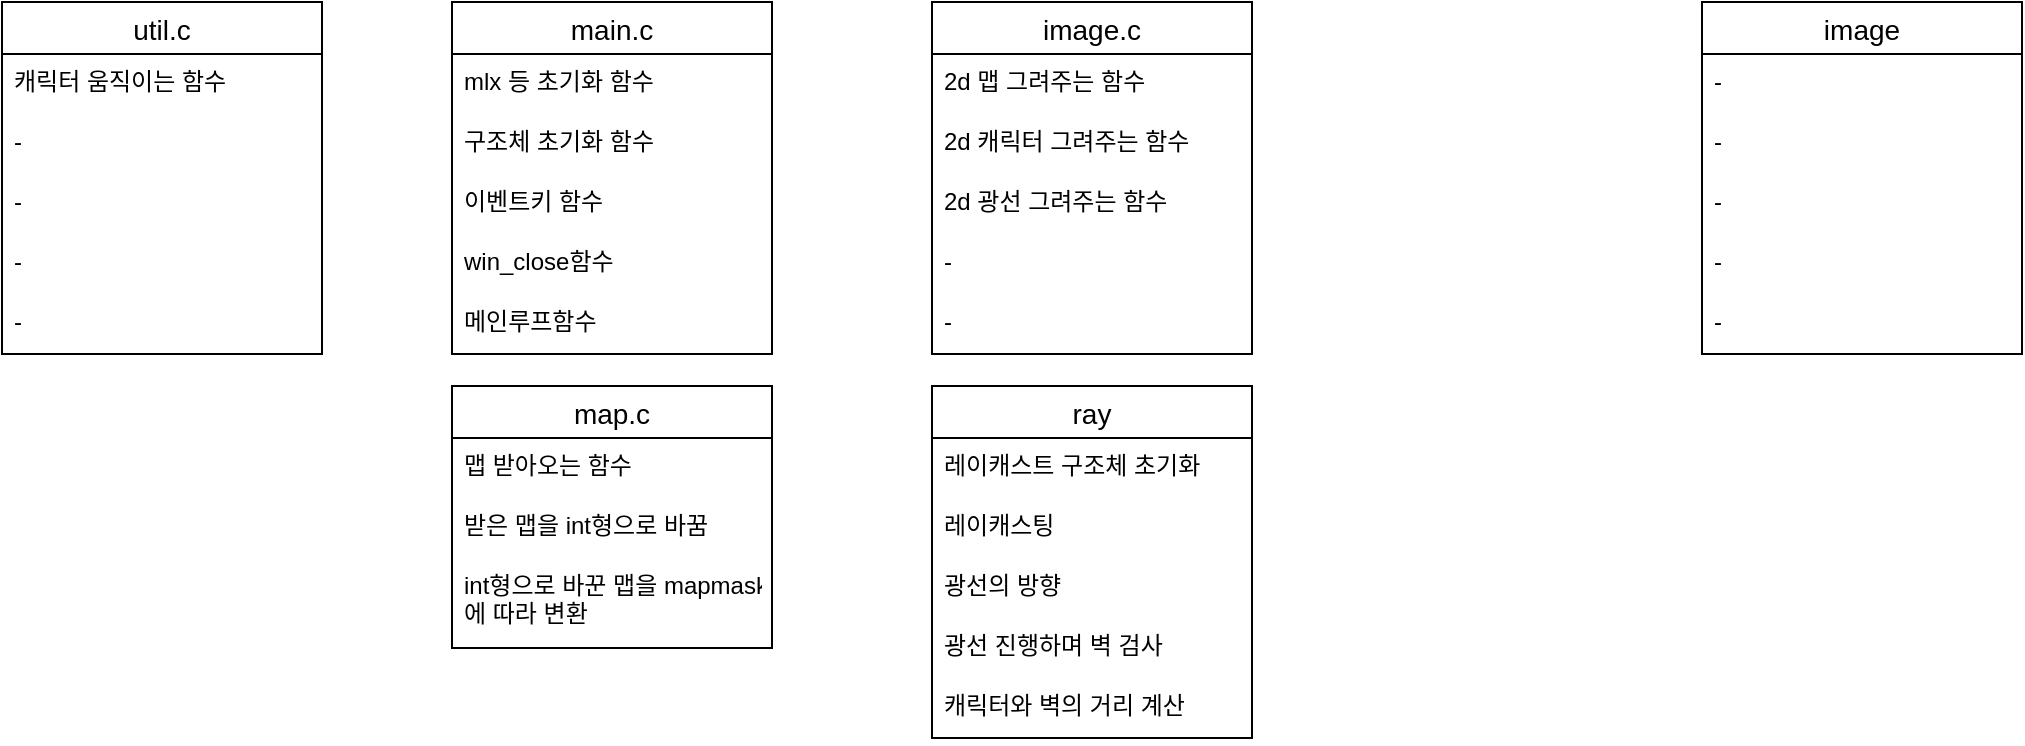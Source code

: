 <mxfile version="14.2.2" type="github">
  <diagram name="Page-1" id="e56a1550-8fbb-45ad-956c-1786394a9013">
    <mxGraphModel dx="1298" dy="722" grid="1" gridSize="1" guides="1" tooltips="1" connect="1" arrows="1" fold="1" page="1" pageScale="1" pageWidth="3300" pageHeight="2339" background="#ffffff" math="0" shadow="0">
      <root>
        <mxCell id="0" />
        <mxCell id="1" parent="0" />
        <mxCell id="uAMPDl_Nky-WzL86phEE-77" value="main.c" style="swimlane;fontStyle=0;childLayout=stackLayout;horizontal=1;startSize=26;horizontalStack=0;resizeParent=1;resizeParentMax=0;resizeLast=0;collapsible=1;marginBottom=0;align=center;fontSize=14;fillColor=#FFFFFF;" vertex="1" parent="1">
          <mxGeometry x="1632" y="560" width="160" height="176" as="geometry" />
        </mxCell>
        <mxCell id="uAMPDl_Nky-WzL86phEE-80" value="mlx 등 초기화 함수" style="text;strokeColor=none;fillColor=none;spacingLeft=4;spacingRight=4;overflow=hidden;rotatable=0;points=[[0,0.5],[1,0.5]];portConstraint=eastwest;fontSize=12;" vertex="1" parent="uAMPDl_Nky-WzL86phEE-77">
          <mxGeometry y="26" width="160" height="30" as="geometry" />
        </mxCell>
        <mxCell id="uAMPDl_Nky-WzL86phEE-78" value="구조체 초기화 함수" style="text;strokeColor=none;fillColor=none;spacingLeft=4;spacingRight=4;overflow=hidden;rotatable=0;points=[[0,0.5],[1,0.5]];portConstraint=eastwest;fontSize=12;" vertex="1" parent="uAMPDl_Nky-WzL86phEE-77">
          <mxGeometry y="56" width="160" height="30" as="geometry" />
        </mxCell>
        <mxCell id="uAMPDl_Nky-WzL86phEE-79" value="이벤트키 함수" style="text;strokeColor=none;fillColor=none;spacingLeft=4;spacingRight=4;overflow=hidden;rotatable=0;points=[[0,0.5],[1,0.5]];portConstraint=eastwest;fontSize=12;" vertex="1" parent="uAMPDl_Nky-WzL86phEE-77">
          <mxGeometry y="86" width="160" height="30" as="geometry" />
        </mxCell>
        <mxCell id="uAMPDl_Nky-WzL86phEE-85" value="win_close함수" style="text;strokeColor=none;fillColor=none;spacingLeft=4;spacingRight=4;overflow=hidden;rotatable=0;points=[[0,0.5],[1,0.5]];portConstraint=eastwest;fontSize=12;" vertex="1" parent="uAMPDl_Nky-WzL86phEE-77">
          <mxGeometry y="116" width="160" height="30" as="geometry" />
        </mxCell>
        <mxCell id="uAMPDl_Nky-WzL86phEE-86" value="메인루프함수" style="text;strokeColor=none;fillColor=none;spacingLeft=4;spacingRight=4;overflow=hidden;rotatable=0;points=[[0,0.5],[1,0.5]];portConstraint=eastwest;fontSize=12;" vertex="1" parent="uAMPDl_Nky-WzL86phEE-77">
          <mxGeometry y="146" width="160" height="30" as="geometry" />
        </mxCell>
        <mxCell id="uAMPDl_Nky-WzL86phEE-81" value="map.c" style="swimlane;fontStyle=0;childLayout=stackLayout;horizontal=1;startSize=26;horizontalStack=0;resizeParent=1;resizeParentMax=0;resizeLast=0;collapsible=1;marginBottom=0;align=center;fontSize=14;fillColor=#FFFFFF;" vertex="1" parent="1">
          <mxGeometry x="1632" y="752" width="160" height="131" as="geometry" />
        </mxCell>
        <mxCell id="uAMPDl_Nky-WzL86phEE-82" value="맵 받아오는 함수" style="text;strokeColor=none;fillColor=none;spacingLeft=4;spacingRight=4;overflow=hidden;rotatable=0;points=[[0,0.5],[1,0.5]];portConstraint=eastwest;fontSize=12;" vertex="1" parent="uAMPDl_Nky-WzL86phEE-81">
          <mxGeometry y="26" width="160" height="30" as="geometry" />
        </mxCell>
        <mxCell id="uAMPDl_Nky-WzL86phEE-83" value="받은 맵을 int형으로 바꿈" style="text;strokeColor=none;fillColor=none;spacingLeft=4;spacingRight=4;overflow=hidden;rotatable=0;points=[[0,0.5],[1,0.5]];portConstraint=eastwest;fontSize=12;" vertex="1" parent="uAMPDl_Nky-WzL86phEE-81">
          <mxGeometry y="56" width="160" height="30" as="geometry" />
        </mxCell>
        <mxCell id="uAMPDl_Nky-WzL86phEE-84" value="int형으로 바꾼 맵을 mapmask&#xa;에 따라 변환" style="text;strokeColor=none;fillColor=none;spacingLeft=4;spacingRight=4;overflow=hidden;rotatable=0;points=[[0,0.5],[1,0.5]];portConstraint=eastwest;fontSize=12;" vertex="1" parent="uAMPDl_Nky-WzL86phEE-81">
          <mxGeometry y="86" width="160" height="45" as="geometry" />
        </mxCell>
        <mxCell id="uAMPDl_Nky-WzL86phEE-91" value="image.c" style="swimlane;fontStyle=0;childLayout=stackLayout;horizontal=1;startSize=26;horizontalStack=0;resizeParent=1;resizeParentMax=0;resizeLast=0;collapsible=1;marginBottom=0;align=center;fontSize=14;fillColor=#FFFFFF;" vertex="1" parent="1">
          <mxGeometry x="1872" y="560" width="160" height="176" as="geometry" />
        </mxCell>
        <mxCell id="uAMPDl_Nky-WzL86phEE-96" value="2d 맵 그려주는 함수" style="text;strokeColor=none;fillColor=none;spacingLeft=4;spacingRight=4;overflow=hidden;rotatable=0;points=[[0,0.5],[1,0.5]];portConstraint=eastwest;fontSize=12;" vertex="1" parent="uAMPDl_Nky-WzL86phEE-91">
          <mxGeometry y="26" width="160" height="30" as="geometry" />
        </mxCell>
        <mxCell id="uAMPDl_Nky-WzL86phEE-92" value="2d 캐릭터 그려주는 함수" style="text;strokeColor=none;fillColor=none;spacingLeft=4;spacingRight=4;overflow=hidden;rotatable=0;points=[[0,0.5],[1,0.5]];portConstraint=eastwest;fontSize=12;" vertex="1" parent="uAMPDl_Nky-WzL86phEE-91">
          <mxGeometry y="56" width="160" height="30" as="geometry" />
        </mxCell>
        <mxCell id="uAMPDl_Nky-WzL86phEE-93" value="2d 광선 그려주는 함수" style="text;strokeColor=none;fillColor=none;spacingLeft=4;spacingRight=4;overflow=hidden;rotatable=0;points=[[0,0.5],[1,0.5]];portConstraint=eastwest;fontSize=12;" vertex="1" parent="uAMPDl_Nky-WzL86phEE-91">
          <mxGeometry y="86" width="160" height="30" as="geometry" />
        </mxCell>
        <mxCell id="uAMPDl_Nky-WzL86phEE-94" value="-" style="text;strokeColor=none;fillColor=none;spacingLeft=4;spacingRight=4;overflow=hidden;rotatable=0;points=[[0,0.5],[1,0.5]];portConstraint=eastwest;fontSize=12;" vertex="1" parent="uAMPDl_Nky-WzL86phEE-91">
          <mxGeometry y="116" width="160" height="30" as="geometry" />
        </mxCell>
        <mxCell id="uAMPDl_Nky-WzL86phEE-95" value="-" style="text;strokeColor=none;fillColor=none;spacingLeft=4;spacingRight=4;overflow=hidden;rotatable=0;points=[[0,0.5],[1,0.5]];portConstraint=eastwest;fontSize=12;" vertex="1" parent="uAMPDl_Nky-WzL86phEE-91">
          <mxGeometry y="146" width="160" height="30" as="geometry" />
        </mxCell>
        <mxCell id="uAMPDl_Nky-WzL86phEE-103" value="image" style="swimlane;fontStyle=0;childLayout=stackLayout;horizontal=1;startSize=26;horizontalStack=0;resizeParent=1;resizeParentMax=0;resizeLast=0;collapsible=1;marginBottom=0;align=center;fontSize=14;fillColor=#FFFFFF;" vertex="1" parent="1">
          <mxGeometry x="2257" y="560" width="160" height="176" as="geometry" />
        </mxCell>
        <mxCell id="uAMPDl_Nky-WzL86phEE-104" value="-" style="text;strokeColor=none;fillColor=none;spacingLeft=4;spacingRight=4;overflow=hidden;rotatable=0;points=[[0,0.5],[1,0.5]];portConstraint=eastwest;fontSize=12;" vertex="1" parent="uAMPDl_Nky-WzL86phEE-103">
          <mxGeometry y="26" width="160" height="30" as="geometry" />
        </mxCell>
        <mxCell id="uAMPDl_Nky-WzL86phEE-105" value="-" style="text;strokeColor=none;fillColor=none;spacingLeft=4;spacingRight=4;overflow=hidden;rotatable=0;points=[[0,0.5],[1,0.5]];portConstraint=eastwest;fontSize=12;" vertex="1" parent="uAMPDl_Nky-WzL86phEE-103">
          <mxGeometry y="56" width="160" height="30" as="geometry" />
        </mxCell>
        <mxCell id="uAMPDl_Nky-WzL86phEE-106" value="-" style="text;strokeColor=none;fillColor=none;spacingLeft=4;spacingRight=4;overflow=hidden;rotatable=0;points=[[0,0.5],[1,0.5]];portConstraint=eastwest;fontSize=12;" vertex="1" parent="uAMPDl_Nky-WzL86phEE-103">
          <mxGeometry y="86" width="160" height="30" as="geometry" />
        </mxCell>
        <mxCell id="uAMPDl_Nky-WzL86phEE-107" value="-" style="text;strokeColor=none;fillColor=none;spacingLeft=4;spacingRight=4;overflow=hidden;rotatable=0;points=[[0,0.5],[1,0.5]];portConstraint=eastwest;fontSize=12;" vertex="1" parent="uAMPDl_Nky-WzL86phEE-103">
          <mxGeometry y="116" width="160" height="30" as="geometry" />
        </mxCell>
        <mxCell id="uAMPDl_Nky-WzL86phEE-108" value="-" style="text;strokeColor=none;fillColor=none;spacingLeft=4;spacingRight=4;overflow=hidden;rotatable=0;points=[[0,0.5],[1,0.5]];portConstraint=eastwest;fontSize=12;" vertex="1" parent="uAMPDl_Nky-WzL86phEE-103">
          <mxGeometry y="146" width="160" height="30" as="geometry" />
        </mxCell>
        <mxCell id="uAMPDl_Nky-WzL86phEE-109" value="util.c" style="swimlane;fontStyle=0;childLayout=stackLayout;horizontal=1;startSize=26;horizontalStack=0;resizeParent=1;resizeParentMax=0;resizeLast=0;collapsible=1;marginBottom=0;align=center;fontSize=14;fillColor=#FFFFFF;" vertex="1" parent="1">
          <mxGeometry x="1407" y="560" width="160" height="176" as="geometry" />
        </mxCell>
        <mxCell id="uAMPDl_Nky-WzL86phEE-110" value="캐릭터 움직이는 함수" style="text;strokeColor=none;fillColor=none;spacingLeft=4;spacingRight=4;overflow=hidden;rotatable=0;points=[[0,0.5],[1,0.5]];portConstraint=eastwest;fontSize=12;" vertex="1" parent="uAMPDl_Nky-WzL86phEE-109">
          <mxGeometry y="26" width="160" height="30" as="geometry" />
        </mxCell>
        <mxCell id="uAMPDl_Nky-WzL86phEE-111" value="-" style="text;strokeColor=none;fillColor=none;spacingLeft=4;spacingRight=4;overflow=hidden;rotatable=0;points=[[0,0.5],[1,0.5]];portConstraint=eastwest;fontSize=12;" vertex="1" parent="uAMPDl_Nky-WzL86phEE-109">
          <mxGeometry y="56" width="160" height="30" as="geometry" />
        </mxCell>
        <mxCell id="uAMPDl_Nky-WzL86phEE-112" value="-" style="text;strokeColor=none;fillColor=none;spacingLeft=4;spacingRight=4;overflow=hidden;rotatable=0;points=[[0,0.5],[1,0.5]];portConstraint=eastwest;fontSize=12;" vertex="1" parent="uAMPDl_Nky-WzL86phEE-109">
          <mxGeometry y="86" width="160" height="30" as="geometry" />
        </mxCell>
        <mxCell id="uAMPDl_Nky-WzL86phEE-113" value="-" style="text;strokeColor=none;fillColor=none;spacingLeft=4;spacingRight=4;overflow=hidden;rotatable=0;points=[[0,0.5],[1,0.5]];portConstraint=eastwest;fontSize=12;" vertex="1" parent="uAMPDl_Nky-WzL86phEE-109">
          <mxGeometry y="116" width="160" height="30" as="geometry" />
        </mxCell>
        <mxCell id="uAMPDl_Nky-WzL86phEE-114" value="-" style="text;strokeColor=none;fillColor=none;spacingLeft=4;spacingRight=4;overflow=hidden;rotatable=0;points=[[0,0.5],[1,0.5]];portConstraint=eastwest;fontSize=12;" vertex="1" parent="uAMPDl_Nky-WzL86phEE-109">
          <mxGeometry y="146" width="160" height="30" as="geometry" />
        </mxCell>
        <mxCell id="uAMPDl_Nky-WzL86phEE-115" value="ray" style="swimlane;fontStyle=0;childLayout=stackLayout;horizontal=1;startSize=26;horizontalStack=0;resizeParent=1;resizeParentMax=0;resizeLast=0;collapsible=1;marginBottom=0;align=center;fontSize=14;fillColor=#FFFFFF;" vertex="1" parent="1">
          <mxGeometry x="1872" y="752" width="160" height="176" as="geometry" />
        </mxCell>
        <mxCell id="uAMPDl_Nky-WzL86phEE-116" value="레이캐스트 구조체 초기화" style="text;strokeColor=none;fillColor=none;spacingLeft=4;spacingRight=4;overflow=hidden;rotatable=0;points=[[0,0.5],[1,0.5]];portConstraint=eastwest;fontSize=12;" vertex="1" parent="uAMPDl_Nky-WzL86phEE-115">
          <mxGeometry y="26" width="160" height="30" as="geometry" />
        </mxCell>
        <mxCell id="uAMPDl_Nky-WzL86phEE-118" value="레이캐스팅" style="text;strokeColor=none;fillColor=none;spacingLeft=4;spacingRight=4;overflow=hidden;rotatable=0;points=[[0,0.5],[1,0.5]];portConstraint=eastwest;fontSize=12;" vertex="1" parent="uAMPDl_Nky-WzL86phEE-115">
          <mxGeometry y="56" width="160" height="30" as="geometry" />
        </mxCell>
        <mxCell id="uAMPDl_Nky-WzL86phEE-120" value="광선의 방향" style="text;strokeColor=none;fillColor=none;spacingLeft=4;spacingRight=4;overflow=hidden;rotatable=0;points=[[0,0.5],[1,0.5]];portConstraint=eastwest;fontSize=12;" vertex="1" parent="uAMPDl_Nky-WzL86phEE-115">
          <mxGeometry y="86" width="160" height="30" as="geometry" />
        </mxCell>
        <mxCell id="uAMPDl_Nky-WzL86phEE-117" value="광선 진행하며 벽 검사" style="text;strokeColor=none;fillColor=none;spacingLeft=4;spacingRight=4;overflow=hidden;rotatable=0;points=[[0,0.5],[1,0.5]];portConstraint=eastwest;fontSize=12;" vertex="1" parent="uAMPDl_Nky-WzL86phEE-115">
          <mxGeometry y="116" width="160" height="30" as="geometry" />
        </mxCell>
        <mxCell id="uAMPDl_Nky-WzL86phEE-119" value="캐릭터와 벽의 거리 계산" style="text;strokeColor=none;fillColor=none;spacingLeft=4;spacingRight=4;overflow=hidden;rotatable=0;points=[[0,0.5],[1,0.5]];portConstraint=eastwest;fontSize=12;" vertex="1" parent="uAMPDl_Nky-WzL86phEE-115">
          <mxGeometry y="146" width="160" height="30" as="geometry" />
        </mxCell>
      </root>
    </mxGraphModel>
  </diagram>
</mxfile>
